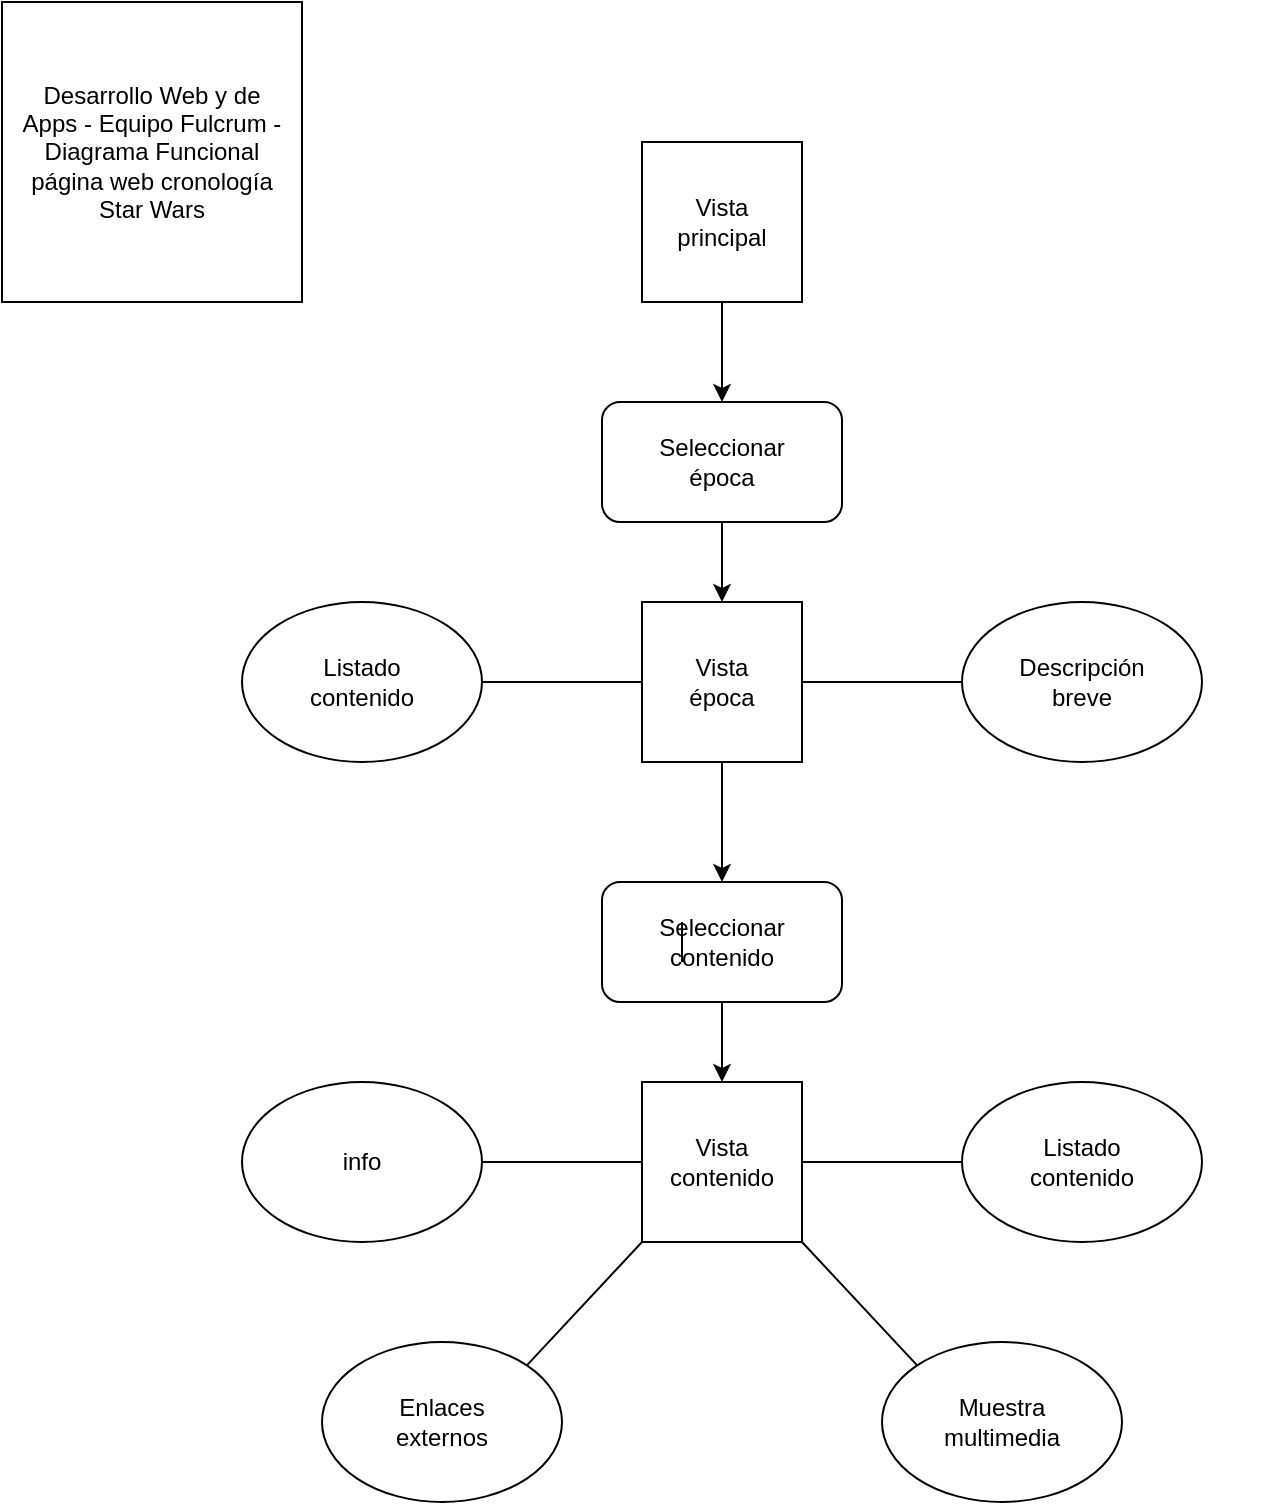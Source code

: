<mxfile version="13.3.1" type="device"><diagram id="NIjqSFDQSucMEe6Z3XOB" name="Página-1"><mxGraphModel dx="1422" dy="822" grid="1" gridSize="10" guides="1" tooltips="1" connect="1" arrows="1" fold="1" page="1" pageScale="1" pageWidth="827" pageHeight="1169" math="0" shadow="0"><root><mxCell id="0"/><mxCell id="1" parent="0"/><mxCell id="5C8o-JcU2cUZka5HQuFo-3" value="" style="endArrow=classic;html=1;exitX=0.5;exitY=1;exitDx=0;exitDy=0;entryX=0.5;entryY=0;entryDx=0;entryDy=0;" edge="1" parent="1" source="5C8o-JcU2cUZka5HQuFo-1" target="5C8o-JcU2cUZka5HQuFo-2"><mxGeometry width="50" height="50" relative="1" as="geometry"><mxPoint x="390" y="450" as="sourcePoint"/><mxPoint x="440" y="400" as="targetPoint"/></mxGeometry></mxCell><mxCell id="5C8o-JcU2cUZka5HQuFo-5" value="" style="endArrow=classic;html=1;exitX=0.5;exitY=1;exitDx=0;exitDy=0;entryX=0.5;entryY=0;entryDx=0;entryDy=0;" edge="1" parent="1" source="5C8o-JcU2cUZka5HQuFo-2" target="5C8o-JcU2cUZka5HQuFo-6"><mxGeometry width="50" height="50" relative="1" as="geometry"><mxPoint x="340" y="370" as="sourcePoint"/><mxPoint x="400" y="340" as="targetPoint"/></mxGeometry></mxCell><mxCell id="5C8o-JcU2cUZka5HQuFo-10" value="" style="endArrow=classic;html=1;exitX=0.5;exitY=1;exitDx=0;exitDy=0;entryX=0.5;entryY=0;entryDx=0;entryDy=0;" edge="1" parent="1" source="5C8o-JcU2cUZka5HQuFo-6" target="5C8o-JcU2cUZka5HQuFo-9"><mxGeometry width="50" height="50" relative="1" as="geometry"><mxPoint x="410" y="270" as="sourcePoint"/><mxPoint x="410" y="350" as="targetPoint"/></mxGeometry></mxCell><mxCell id="5C8o-JcU2cUZka5HQuFo-33" style="rounded=0;orthogonalLoop=1;jettySize=auto;html=1;exitX=0;exitY=0.5;exitDx=0;exitDy=0;entryX=1;entryY=0.5;entryDx=0;entryDy=0;endArrow=none;endFill=0;" edge="1" parent="1" source="5C8o-JcU2cUZka5HQuFo-14" target="5C8o-JcU2cUZka5HQuFo-31"><mxGeometry relative="1" as="geometry"/></mxCell><mxCell id="5C8o-JcU2cUZka5HQuFo-42" style="rounded=0;orthogonalLoop=1;jettySize=auto;html=1;entryX=0;entryY=0.5;entryDx=0;entryDy=0;endArrow=none;endFill=0;" edge="1" parent="1" source="5C8o-JcU2cUZka5HQuFo-14" target="5C8o-JcU2cUZka5HQuFo-38"><mxGeometry relative="1" as="geometry"/></mxCell><mxCell id="5C8o-JcU2cUZka5HQuFo-46" style="rounded=0;orthogonalLoop=1;jettySize=auto;html=1;exitX=0;exitY=1;exitDx=0;exitDy=0;entryX=1;entryY=0;entryDx=0;entryDy=0;endArrow=none;endFill=0;" edge="1" parent="1" source="5C8o-JcU2cUZka5HQuFo-14" target="5C8o-JcU2cUZka5HQuFo-44"><mxGeometry relative="1" as="geometry"/></mxCell><mxCell id="5C8o-JcU2cUZka5HQuFo-50" style="edgeStyle=none;rounded=0;orthogonalLoop=1;jettySize=auto;html=1;exitX=1;exitY=1;exitDx=0;exitDy=0;entryX=0;entryY=0;entryDx=0;entryDy=0;endArrow=none;endFill=0;" edge="1" parent="1" source="5C8o-JcU2cUZka5HQuFo-14" target="5C8o-JcU2cUZka5HQuFo-48"><mxGeometry relative="1" as="geometry"/></mxCell><mxCell id="5C8o-JcU2cUZka5HQuFo-14" value="" style="whiteSpace=wrap;html=1;aspect=fixed;" vertex="1" parent="1"><mxGeometry x="360" y="590" width="80" height="80" as="geometry"/></mxCell><mxCell id="5C8o-JcU2cUZka5HQuFo-16" value="Vista contenido" style="text;html=1;strokeColor=none;fillColor=none;align=center;verticalAlign=middle;whiteSpace=wrap;rounded=0;" vertex="1" parent="1"><mxGeometry x="380" y="620" width="40" height="20" as="geometry"/></mxCell><mxCell id="5C8o-JcU2cUZka5HQuFo-17" value="" style="endArrow=classic;html=1;exitX=0.5;exitY=1;exitDx=0;exitDy=0;entryX=0.5;entryY=0;entryDx=0;entryDy=0;" edge="1" parent="1" source="5C8o-JcU2cUZka5HQuFo-9" target="5C8o-JcU2cUZka5HQuFo-14"><mxGeometry width="50" height="50" relative="1" as="geometry"><mxPoint x="400" y="430" as="sourcePoint"/><mxPoint x="400" y="470" as="targetPoint"/></mxGeometry></mxCell><mxCell id="5C8o-JcU2cUZka5HQuFo-22" style="rounded=0;orthogonalLoop=1;jettySize=auto;html=1;entryX=1;entryY=0.5;entryDx=0;entryDy=0;endArrow=none;endFill=0;" edge="1" parent="1" source="5C8o-JcU2cUZka5HQuFo-20" target="5C8o-JcU2cUZka5HQuFo-6"><mxGeometry relative="1" as="geometry"/></mxCell><mxCell id="5C8o-JcU2cUZka5HQuFo-29" value="" style="group" vertex="1" connectable="0" parent="1"><mxGeometry x="160" y="350" width="120" height="80" as="geometry"/></mxCell><mxCell id="5C8o-JcU2cUZka5HQuFo-54" value="" style="group" vertex="1" connectable="0" parent="5C8o-JcU2cUZka5HQuFo-29"><mxGeometry width="120" height="80" as="geometry"/></mxCell><mxCell id="5C8o-JcU2cUZka5HQuFo-23" value="" style="ellipse;whiteSpace=wrap;html=1;" vertex="1" parent="5C8o-JcU2cUZka5HQuFo-54"><mxGeometry width="120" height="80" as="geometry"/></mxCell><mxCell id="5C8o-JcU2cUZka5HQuFo-24" value="Listado contenido" style="text;html=1;strokeColor=none;fillColor=none;align=center;verticalAlign=middle;whiteSpace=wrap;rounded=0;" vertex="1" parent="5C8o-JcU2cUZka5HQuFo-54"><mxGeometry x="40" y="30" width="40" height="20" as="geometry"/></mxCell><mxCell id="5C8o-JcU2cUZka5HQuFo-25" style="rounded=0;orthogonalLoop=1;jettySize=auto;html=1;entryX=0;entryY=0.5;entryDx=0;entryDy=0;endArrow=none;endFill=0;" edge="1" parent="1" source="5C8o-JcU2cUZka5HQuFo-23" target="5C8o-JcU2cUZka5HQuFo-6"><mxGeometry relative="1" as="geometry"/></mxCell><mxCell id="5C8o-JcU2cUZka5HQuFo-30" value="" style="group" vertex="1" connectable="0" parent="1"><mxGeometry x="160" y="590" width="120" height="80" as="geometry"/></mxCell><mxCell id="5C8o-JcU2cUZka5HQuFo-31" value="" style="ellipse;whiteSpace=wrap;html=1;" vertex="1" parent="5C8o-JcU2cUZka5HQuFo-30"><mxGeometry width="120" height="80" as="geometry"/></mxCell><mxCell id="5C8o-JcU2cUZka5HQuFo-32" value="info" style="text;html=1;strokeColor=none;fillColor=none;align=center;verticalAlign=middle;whiteSpace=wrap;rounded=0;" vertex="1" parent="5C8o-JcU2cUZka5HQuFo-30"><mxGeometry x="40" y="30" width="40" height="20" as="geometry"/></mxCell><mxCell id="5C8o-JcU2cUZka5HQuFo-37" value="" style="group" vertex="1" connectable="0" parent="1"><mxGeometry x="520" y="590" width="120" height="80" as="geometry"/></mxCell><mxCell id="5C8o-JcU2cUZka5HQuFo-38" value="" style="ellipse;whiteSpace=wrap;html=1;" vertex="1" parent="5C8o-JcU2cUZka5HQuFo-37"><mxGeometry width="120" height="80" as="geometry"/></mxCell><mxCell id="5C8o-JcU2cUZka5HQuFo-39" value="Listado contenido" style="text;html=1;strokeColor=none;fillColor=none;align=center;verticalAlign=middle;whiteSpace=wrap;rounded=0;" vertex="1" parent="5C8o-JcU2cUZka5HQuFo-37"><mxGeometry x="40" y="30" width="40" height="20" as="geometry"/></mxCell><mxCell id="5C8o-JcU2cUZka5HQuFo-43" value="" style="group" vertex="1" connectable="0" parent="1"><mxGeometry x="200" y="720" width="120" height="80" as="geometry"/></mxCell><mxCell id="5C8o-JcU2cUZka5HQuFo-44" value="" style="ellipse;whiteSpace=wrap;html=1;" vertex="1" parent="5C8o-JcU2cUZka5HQuFo-43"><mxGeometry width="120" height="80" as="geometry"/></mxCell><mxCell id="5C8o-JcU2cUZka5HQuFo-45" value="Enlaces externos" style="text;html=1;strokeColor=none;fillColor=none;align=center;verticalAlign=middle;whiteSpace=wrap;rounded=0;" vertex="1" parent="5C8o-JcU2cUZka5HQuFo-43"><mxGeometry x="40" y="30" width="40" height="20" as="geometry"/></mxCell><mxCell id="5C8o-JcU2cUZka5HQuFo-47" value="" style="group" vertex="1" connectable="0" parent="1"><mxGeometry x="480" y="720" width="120" height="80" as="geometry"/></mxCell><mxCell id="5C8o-JcU2cUZka5HQuFo-48" value="" style="ellipse;whiteSpace=wrap;html=1;" vertex="1" parent="5C8o-JcU2cUZka5HQuFo-47"><mxGeometry width="120" height="80" as="geometry"/></mxCell><mxCell id="5C8o-JcU2cUZka5HQuFo-49" value="Muestra multimedia" style="text;html=1;strokeColor=none;fillColor=none;align=center;verticalAlign=middle;whiteSpace=wrap;rounded=0;" vertex="1" parent="5C8o-JcU2cUZka5HQuFo-47"><mxGeometry x="40" y="30" width="40" height="20" as="geometry"/></mxCell><mxCell id="5C8o-JcU2cUZka5HQuFo-53" value="" style="group" vertex="1" connectable="0" parent="1"><mxGeometry x="560" y="350" width="120" height="80" as="geometry"/></mxCell><mxCell id="5C8o-JcU2cUZka5HQuFo-61" value="" style="group" vertex="1" connectable="0" parent="5C8o-JcU2cUZka5HQuFo-53"><mxGeometry x="-40" width="120" height="80" as="geometry"/></mxCell><mxCell id="5C8o-JcU2cUZka5HQuFo-20" value="" style="ellipse;whiteSpace=wrap;html=1;" vertex="1" parent="5C8o-JcU2cUZka5HQuFo-61"><mxGeometry width="120" height="80" as="geometry"/></mxCell><mxCell id="5C8o-JcU2cUZka5HQuFo-21" value="Descripción breve" style="text;html=1;strokeColor=none;fillColor=none;align=center;verticalAlign=middle;whiteSpace=wrap;rounded=0;" vertex="1" parent="5C8o-JcU2cUZka5HQuFo-61"><mxGeometry x="40" y="30" width="40" height="20" as="geometry"/></mxCell><mxCell id="5C8o-JcU2cUZka5HQuFo-55" value="" style="group" vertex="1" connectable="0" parent="1"><mxGeometry x="340" y="490" width="120" height="60" as="geometry"/></mxCell><mxCell id="5C8o-JcU2cUZka5HQuFo-9" value="" style="rounded=1;whiteSpace=wrap;html=1;" vertex="1" parent="5C8o-JcU2cUZka5HQuFo-55"><mxGeometry width="120" height="60" as="geometry"/></mxCell><mxCell id="5C8o-JcU2cUZka5HQuFo-13" value="Seleccionar contenido" style="text;html=1;strokeColor=none;fillColor=none;align=center;verticalAlign=middle;whiteSpace=wrap;rounded=0;" vertex="1" parent="5C8o-JcU2cUZka5HQuFo-55"><mxGeometry x="40" y="20" width="40" height="20" as="geometry"/></mxCell><mxCell id="5C8o-JcU2cUZka5HQuFo-27" style="edgeStyle=orthogonalEdgeStyle;rounded=0;orthogonalLoop=1;jettySize=auto;html=1;exitX=0;exitY=0;exitDx=0;exitDy=0;entryX=0;entryY=1;entryDx=0;entryDy=0;endArrow=none;endFill=0;" edge="1" parent="5C8o-JcU2cUZka5HQuFo-55" source="5C8o-JcU2cUZka5HQuFo-13" target="5C8o-JcU2cUZka5HQuFo-13"><mxGeometry relative="1" as="geometry"/></mxCell><mxCell id="5C8o-JcU2cUZka5HQuFo-56" value="" style="group" vertex="1" connectable="0" parent="1"><mxGeometry x="360" y="350" width="80" height="80" as="geometry"/></mxCell><mxCell id="5C8o-JcU2cUZka5HQuFo-6" value="" style="whiteSpace=wrap;html=1;aspect=fixed;" vertex="1" parent="5C8o-JcU2cUZka5HQuFo-56"><mxGeometry width="80" height="80" as="geometry"/></mxCell><mxCell id="5C8o-JcU2cUZka5HQuFo-7" value="Vista época" style="text;html=1;strokeColor=none;fillColor=none;align=center;verticalAlign=middle;whiteSpace=wrap;rounded=0;" vertex="1" parent="5C8o-JcU2cUZka5HQuFo-56"><mxGeometry x="20" y="30" width="40" height="20" as="geometry"/></mxCell><mxCell id="5C8o-JcU2cUZka5HQuFo-58" value="" style="group" vertex="1" connectable="0" parent="1"><mxGeometry x="340" y="250" width="120" height="60" as="geometry"/></mxCell><mxCell id="5C8o-JcU2cUZka5HQuFo-2" value="" style="rounded=1;whiteSpace=wrap;html=1;" vertex="1" parent="5C8o-JcU2cUZka5HQuFo-58"><mxGeometry width="120" height="60" as="geometry"/></mxCell><mxCell id="5C8o-JcU2cUZka5HQuFo-4" value="Seleccionar época" style="text;html=1;strokeColor=none;fillColor=none;align=center;verticalAlign=middle;whiteSpace=wrap;rounded=0;" vertex="1" parent="5C8o-JcU2cUZka5HQuFo-58"><mxGeometry x="40" y="20" width="40" height="20" as="geometry"/></mxCell><mxCell id="5C8o-JcU2cUZka5HQuFo-59" value="" style="group" vertex="1" connectable="0" parent="1"><mxGeometry x="360" y="120" width="80" height="80" as="geometry"/></mxCell><mxCell id="5C8o-JcU2cUZka5HQuFo-1" value="" style="whiteSpace=wrap;html=1;aspect=fixed;" vertex="1" parent="5C8o-JcU2cUZka5HQuFo-59"><mxGeometry width="80" height="80" as="geometry"/></mxCell><mxCell id="5C8o-JcU2cUZka5HQuFo-12" value="Vista principal" style="text;html=1;strokeColor=none;fillColor=none;align=center;verticalAlign=middle;whiteSpace=wrap;rounded=0;" vertex="1" parent="5C8o-JcU2cUZka5HQuFo-59"><mxGeometry x="20" y="30" width="40" height="20" as="geometry"/></mxCell><mxCell id="5C8o-JcU2cUZka5HQuFo-64" value="" style="group" vertex="1" connectable="0" parent="1"><mxGeometry x="40" y="50" width="150" height="150" as="geometry"/></mxCell><mxCell id="5C8o-JcU2cUZka5HQuFo-63" value="" style="whiteSpace=wrap;html=1;aspect=fixed;" vertex="1" parent="5C8o-JcU2cUZka5HQuFo-64"><mxGeometry width="150" height="150" as="geometry"/></mxCell><mxCell id="5C8o-JcU2cUZka5HQuFo-62" value="Desarrollo Web y de Apps - Equipo Fulcrum - Diagrama Funcional página web cronología Star Wars" style="text;html=1;strokeColor=none;fillColor=none;align=center;verticalAlign=middle;whiteSpace=wrap;rounded=0;" vertex="1" parent="5C8o-JcU2cUZka5HQuFo-64"><mxGeometry x="5" y="25" width="140" height="100" as="geometry"/></mxCell></root></mxGraphModel></diagram></mxfile>